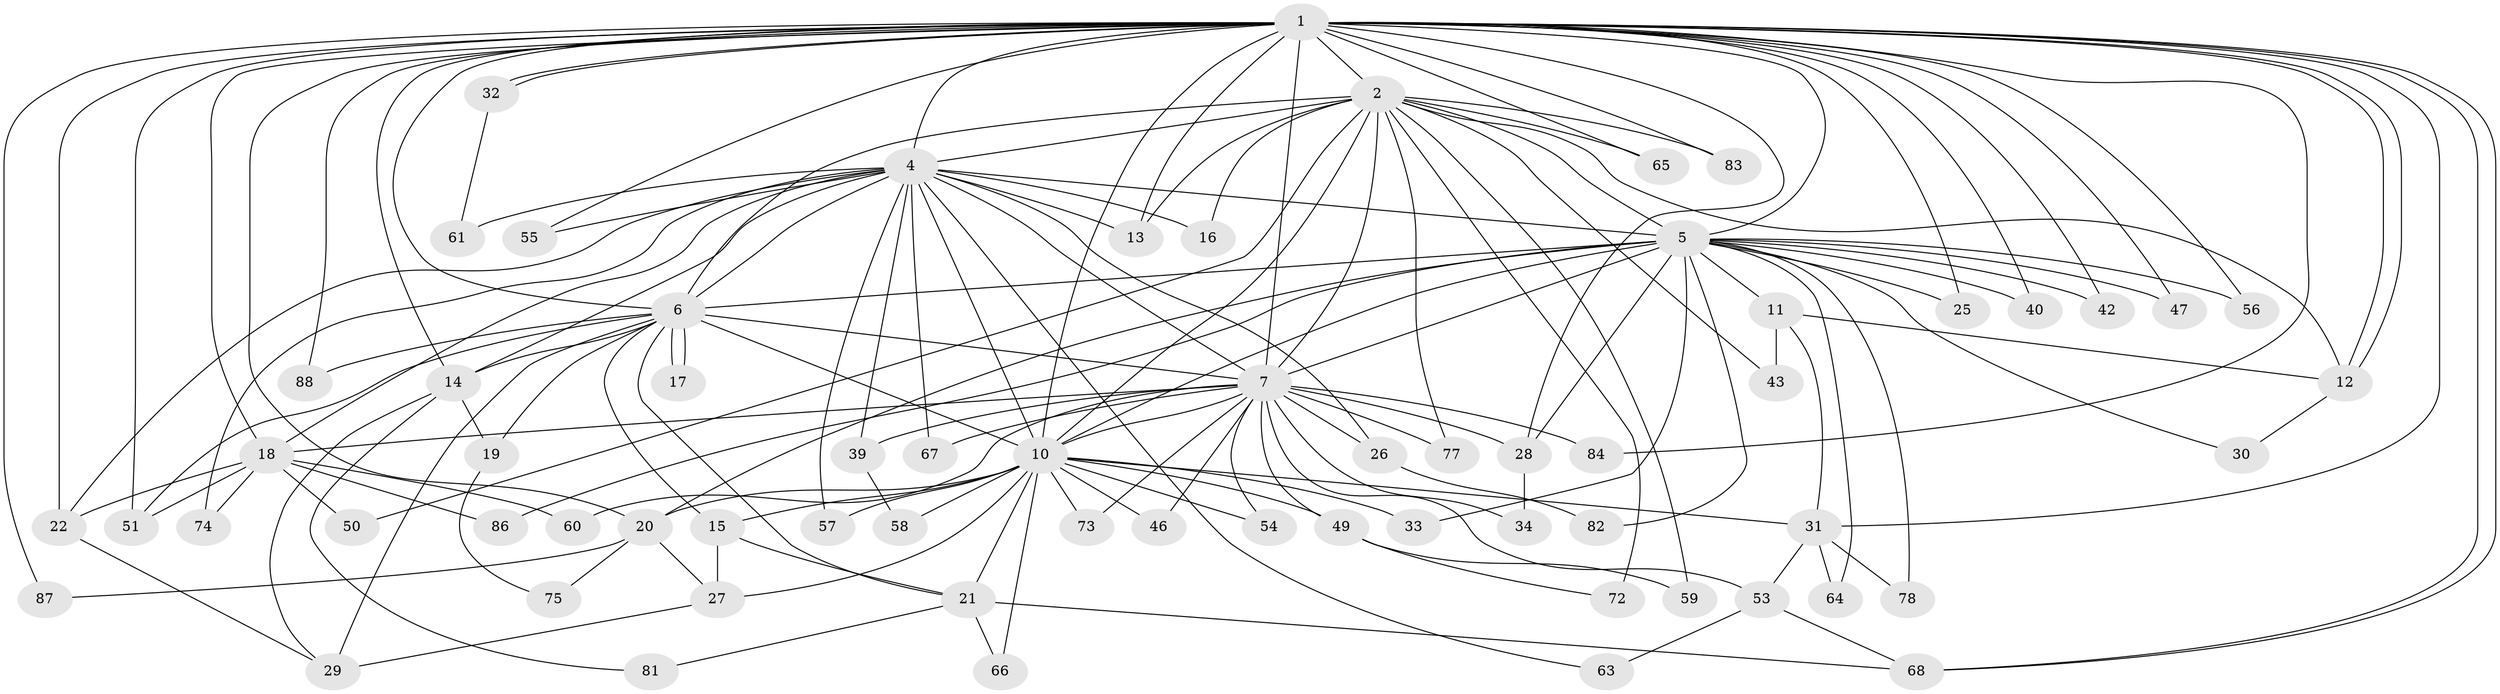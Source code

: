 // original degree distribution, {30: 0.011235955056179775, 20: 0.011235955056179775, 14: 0.02247191011235955, 21: 0.02247191011235955, 18: 0.011235955056179775, 13: 0.011235955056179775, 19: 0.011235955056179775, 23: 0.011235955056179775, 3: 0.12359550561797752, 5: 0.0449438202247191, 4: 0.11235955056179775, 2: 0.5730337078651685, 6: 0.033707865168539325}
// Generated by graph-tools (version 1.1) at 2025/11/02/27/25 16:11:02]
// undirected, 66 vertices, 154 edges
graph export_dot {
graph [start="1"]
  node [color=gray90,style=filled];
  1 [super="+3"];
  2 [super="+36"];
  4 [super="+52"];
  5 [super="+8"];
  6 [super="+45"];
  7 [super="+9"];
  10 [super="+79"];
  11 [super="+24"];
  12 [super="+23"];
  13 [super="+38"];
  14 [super="+37"];
  15 [super="+62"];
  16;
  17;
  18 [super="+35"];
  19;
  20 [super="+85"];
  21 [super="+69"];
  22 [super="+44"];
  25;
  26;
  27 [super="+41"];
  28 [super="+80"];
  29 [super="+70"];
  30;
  31 [super="+48"];
  32;
  33;
  34;
  39;
  40;
  42;
  43;
  46;
  47;
  49;
  50;
  51 [super="+71"];
  53 [super="+76"];
  54;
  55;
  56;
  57;
  58;
  59;
  60;
  61;
  63;
  64;
  65;
  66;
  67;
  68;
  72 [super="+89"];
  73;
  74;
  75;
  77;
  78;
  81;
  82;
  83;
  84;
  86;
  87;
  88;
  1 -- 2 [weight=2];
  1 -- 4 [weight=3];
  1 -- 5 [weight=4];
  1 -- 6 [weight=2];
  1 -- 7 [weight=4];
  1 -- 10 [weight=2];
  1 -- 12;
  1 -- 12;
  1 -- 13;
  1 -- 14;
  1 -- 22;
  1 -- 25;
  1 -- 28;
  1 -- 32;
  1 -- 32;
  1 -- 42;
  1 -- 47;
  1 -- 55;
  1 -- 56;
  1 -- 68;
  1 -- 68;
  1 -- 83;
  1 -- 84;
  1 -- 87;
  1 -- 88;
  1 -- 65;
  1 -- 40;
  1 -- 51;
  1 -- 31;
  1 -- 20;
  1 -- 18;
  2 -- 4;
  2 -- 5 [weight=2];
  2 -- 6;
  2 -- 7 [weight=3];
  2 -- 10;
  2 -- 16;
  2 -- 43;
  2 -- 50;
  2 -- 59;
  2 -- 65;
  2 -- 72 [weight=2];
  2 -- 77;
  2 -- 83;
  2 -- 12;
  2 -- 13;
  4 -- 5 [weight=2];
  4 -- 6;
  4 -- 7 [weight=2];
  4 -- 10;
  4 -- 13;
  4 -- 14;
  4 -- 16;
  4 -- 18;
  4 -- 22;
  4 -- 26;
  4 -- 39;
  4 -- 55;
  4 -- 57;
  4 -- 61;
  4 -- 63;
  4 -- 74;
  4 -- 67;
  5 -- 6 [weight=2];
  5 -- 7 [weight=4];
  5 -- 10 [weight=2];
  5 -- 11 [weight=2];
  5 -- 20;
  5 -- 47;
  5 -- 78;
  5 -- 86;
  5 -- 64;
  5 -- 82;
  5 -- 25;
  5 -- 30;
  5 -- 33;
  5 -- 40;
  5 -- 42;
  5 -- 56;
  5 -- 28;
  6 -- 7 [weight=2];
  6 -- 10;
  6 -- 15;
  6 -- 17;
  6 -- 17;
  6 -- 19;
  6 -- 29;
  6 -- 88;
  6 -- 21;
  6 -- 14;
  6 -- 51;
  7 -- 10 [weight=3];
  7 -- 54;
  7 -- 60;
  7 -- 67;
  7 -- 73;
  7 -- 77;
  7 -- 18;
  7 -- 84;
  7 -- 26;
  7 -- 28;
  7 -- 34;
  7 -- 39;
  7 -- 46;
  7 -- 49;
  7 -- 53;
  10 -- 15;
  10 -- 20;
  10 -- 21;
  10 -- 27;
  10 -- 31;
  10 -- 33;
  10 -- 46;
  10 -- 49;
  10 -- 54;
  10 -- 57;
  10 -- 58;
  10 -- 66;
  10 -- 73;
  11 -- 43;
  11 -- 12;
  11 -- 31;
  12 -- 30;
  14 -- 19;
  14 -- 81;
  14 -- 29;
  15 -- 21;
  15 -- 27;
  18 -- 50;
  18 -- 51;
  18 -- 60;
  18 -- 22;
  18 -- 86;
  18 -- 74;
  19 -- 75;
  20 -- 27;
  20 -- 75;
  20 -- 87;
  21 -- 66;
  21 -- 81;
  21 -- 68;
  22 -- 29;
  26 -- 82;
  27 -- 29;
  28 -- 34;
  31 -- 53;
  31 -- 64;
  31 -- 78;
  32 -- 61;
  39 -- 58;
  49 -- 59;
  49 -- 72;
  53 -- 63;
  53 -- 68;
}
